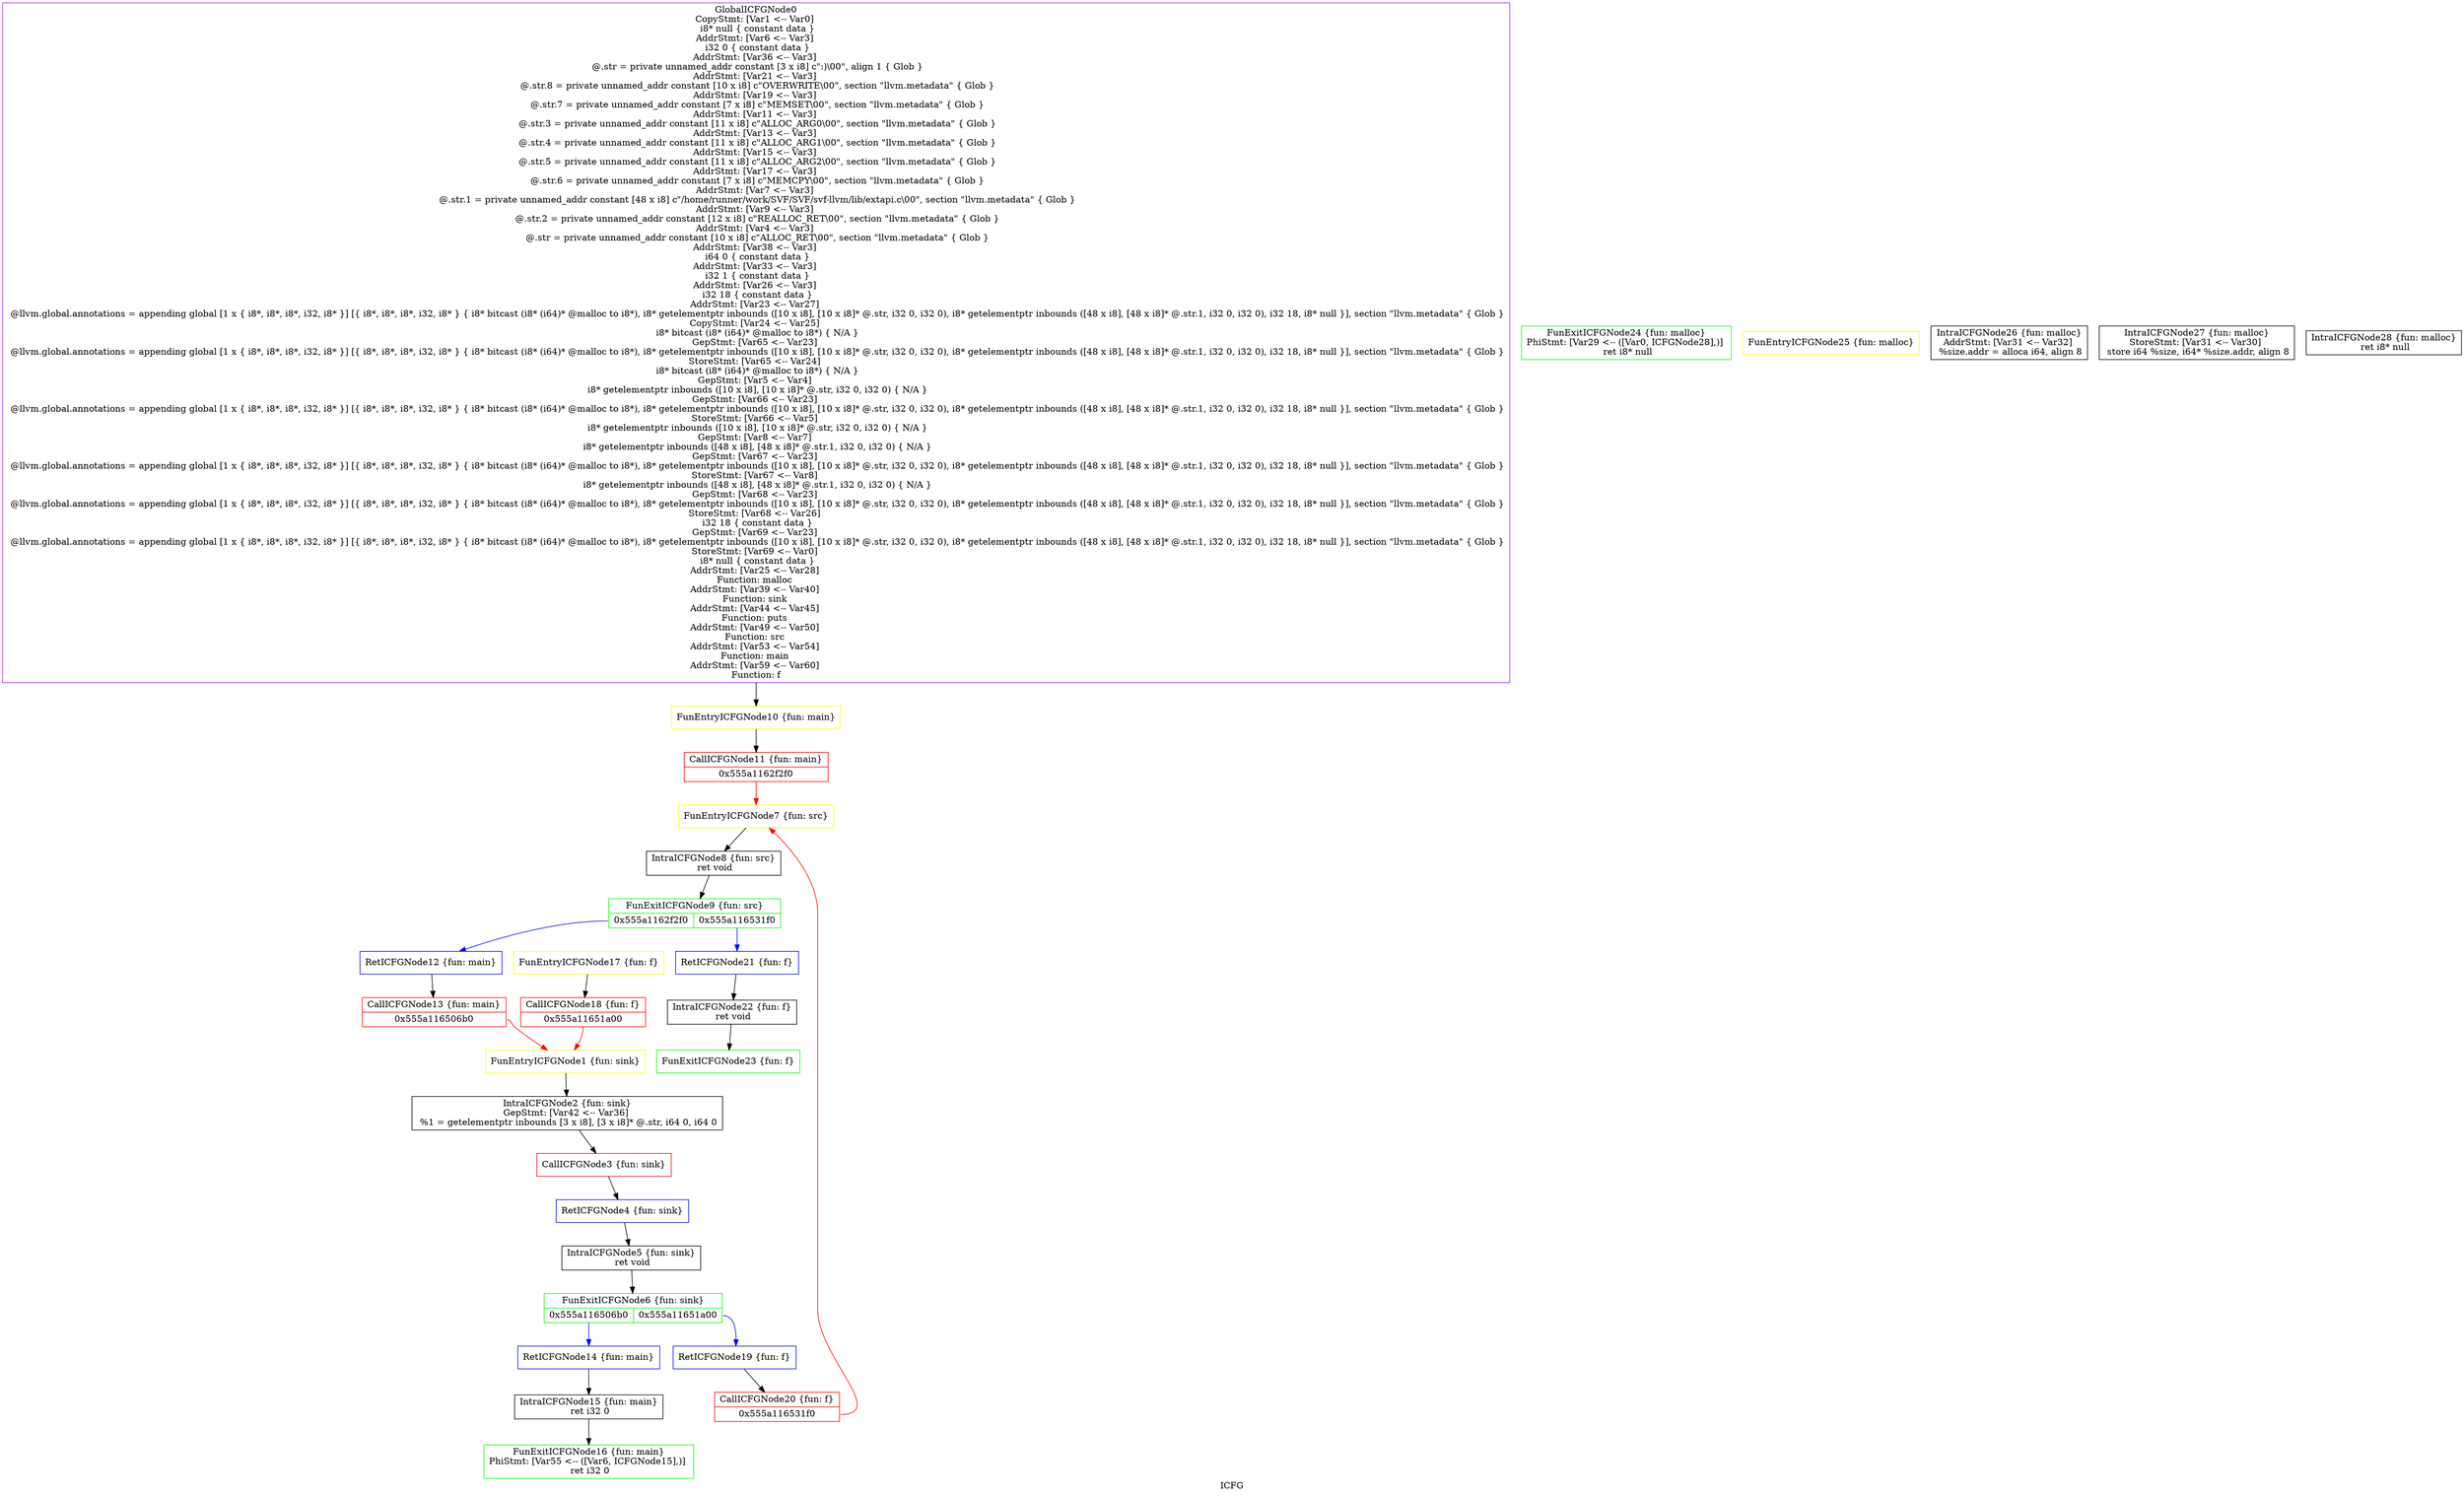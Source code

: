 digraph "ICFG" {
	label="ICFG";

	Node0x555a1162db10 [shape=record,color=purple,label="{GlobalICFGNode0\nCopyStmt: [Var1 \<-- Var0]  \n i8* null \{ constant data \}\nAddrStmt: [Var6 \<-- Var3]  \n i32 0 \{ constant data \}\nAddrStmt: [Var36 \<-- Var3]  \n @.str = private unnamed_addr constant [3 x i8] c\":)\\00\", align 1 \{ Glob  \}\nAddrStmt: [Var21 \<-- Var3]  \n @.str.8 = private unnamed_addr constant [10 x i8] c\"OVERWRITE\\00\", section \"llvm.metadata\" \{ Glob  \}\nAddrStmt: [Var19 \<-- Var3]  \n @.str.7 = private unnamed_addr constant [7 x i8] c\"MEMSET\\00\", section \"llvm.metadata\" \{ Glob  \}\nAddrStmt: [Var11 \<-- Var3]  \n @.str.3 = private unnamed_addr constant [11 x i8] c\"ALLOC_ARG0\\00\", section \"llvm.metadata\" \{ Glob  \}\nAddrStmt: [Var13 \<-- Var3]  \n @.str.4 = private unnamed_addr constant [11 x i8] c\"ALLOC_ARG1\\00\", section \"llvm.metadata\" \{ Glob  \}\nAddrStmt: [Var15 \<-- Var3]  \n @.str.5 = private unnamed_addr constant [11 x i8] c\"ALLOC_ARG2\\00\", section \"llvm.metadata\" \{ Glob  \}\nAddrStmt: [Var17 \<-- Var3]  \n @.str.6 = private unnamed_addr constant [7 x i8] c\"MEMCPY\\00\", section \"llvm.metadata\" \{ Glob  \}\nAddrStmt: [Var7 \<-- Var3]  \n @.str.1 = private unnamed_addr constant [48 x i8] c\"/home/runner/work/SVF/SVF/svf-llvm/lib/extapi.c\\00\", section \"llvm.metadata\" \{ Glob  \}\nAddrStmt: [Var9 \<-- Var3]  \n @.str.2 = private unnamed_addr constant [12 x i8] c\"REALLOC_RET\\00\", section \"llvm.metadata\" \{ Glob  \}\nAddrStmt: [Var4 \<-- Var3]  \n @.str = private unnamed_addr constant [10 x i8] c\"ALLOC_RET\\00\", section \"llvm.metadata\" \{ Glob  \}\nAddrStmt: [Var38 \<-- Var3]  \n i64 0 \{ constant data \}\nAddrStmt: [Var33 \<-- Var3]  \n i32 1 \{ constant data \}\nAddrStmt: [Var26 \<-- Var3]  \n i32 18 \{ constant data \}\nAddrStmt: [Var23 \<-- Var27]  \n @llvm.global.annotations = appending global [1 x \{ i8*, i8*, i8*, i32, i8* \}] [\{ i8*, i8*, i8*, i32, i8* \} \{ i8* bitcast (i8* (i64)* @malloc to i8*), i8* getelementptr inbounds ([10 x i8], [10 x i8]* @.str, i32 0, i32 0), i8* getelementptr inbounds ([48 x i8], [48 x i8]* @.str.1, i32 0, i32 0), i32 18, i8* null \}], section \"llvm.metadata\" \{ Glob  \}\nCopyStmt: [Var24 \<-- Var25]  \n i8* bitcast (i8* (i64)* @malloc to i8*) \{ N/A \}\nGepStmt: [Var65 \<-- Var23]  \n @llvm.global.annotations = appending global [1 x \{ i8*, i8*, i8*, i32, i8* \}] [\{ i8*, i8*, i8*, i32, i8* \} \{ i8* bitcast (i8* (i64)* @malloc to i8*), i8* getelementptr inbounds ([10 x i8], [10 x i8]* @.str, i32 0, i32 0), i8* getelementptr inbounds ([48 x i8], [48 x i8]* @.str.1, i32 0, i32 0), i32 18, i8* null \}], section \"llvm.metadata\" \{ Glob  \}\nStoreStmt: [Var65 \<-- Var24]  \n i8* bitcast (i8* (i64)* @malloc to i8*) \{ N/A \}\nGepStmt: [Var5 \<-- Var4]  \n i8* getelementptr inbounds ([10 x i8], [10 x i8]* @.str, i32 0, i32 0) \{ N/A \}\nGepStmt: [Var66 \<-- Var23]  \n @llvm.global.annotations = appending global [1 x \{ i8*, i8*, i8*, i32, i8* \}] [\{ i8*, i8*, i8*, i32, i8* \} \{ i8* bitcast (i8* (i64)* @malloc to i8*), i8* getelementptr inbounds ([10 x i8], [10 x i8]* @.str, i32 0, i32 0), i8* getelementptr inbounds ([48 x i8], [48 x i8]* @.str.1, i32 0, i32 0), i32 18, i8* null \}], section \"llvm.metadata\" \{ Glob  \}\nStoreStmt: [Var66 \<-- Var5]  \n i8* getelementptr inbounds ([10 x i8], [10 x i8]* @.str, i32 0, i32 0) \{ N/A \}\nGepStmt: [Var8 \<-- Var7]  \n i8* getelementptr inbounds ([48 x i8], [48 x i8]* @.str.1, i32 0, i32 0) \{ N/A \}\nGepStmt: [Var67 \<-- Var23]  \n @llvm.global.annotations = appending global [1 x \{ i8*, i8*, i8*, i32, i8* \}] [\{ i8*, i8*, i8*, i32, i8* \} \{ i8* bitcast (i8* (i64)* @malloc to i8*), i8* getelementptr inbounds ([10 x i8], [10 x i8]* @.str, i32 0, i32 0), i8* getelementptr inbounds ([48 x i8], [48 x i8]* @.str.1, i32 0, i32 0), i32 18, i8* null \}], section \"llvm.metadata\" \{ Glob  \}\nStoreStmt: [Var67 \<-- Var8]  \n i8* getelementptr inbounds ([48 x i8], [48 x i8]* @.str.1, i32 0, i32 0) \{ N/A \}\nGepStmt: [Var68 \<-- Var23]  \n @llvm.global.annotations = appending global [1 x \{ i8*, i8*, i8*, i32, i8* \}] [\{ i8*, i8*, i8*, i32, i8* \} \{ i8* bitcast (i8* (i64)* @malloc to i8*), i8* getelementptr inbounds ([10 x i8], [10 x i8]* @.str, i32 0, i32 0), i8* getelementptr inbounds ([48 x i8], [48 x i8]* @.str.1, i32 0, i32 0), i32 18, i8* null \}], section \"llvm.metadata\" \{ Glob  \}\nStoreStmt: [Var68 \<-- Var26]  \n i32 18 \{ constant data \}\nGepStmt: [Var69 \<-- Var23]  \n @llvm.global.annotations = appending global [1 x \{ i8*, i8*, i8*, i32, i8* \}] [\{ i8*, i8*, i8*, i32, i8* \} \{ i8* bitcast (i8* (i64)* @malloc to i8*), i8* getelementptr inbounds ([10 x i8], [10 x i8]* @.str, i32 0, i32 0), i8* getelementptr inbounds ([48 x i8], [48 x i8]* @.str.1, i32 0, i32 0), i32 18, i8* null \}], section \"llvm.metadata\" \{ Glob  \}\nStoreStmt: [Var69 \<-- Var0]  \n i8* null \{ constant data \}\nAddrStmt: [Var25 \<-- Var28]  \nFunction: malloc \nAddrStmt: [Var39 \<-- Var40]  \nFunction: sink \nAddrStmt: [Var44 \<-- Var45]  \nFunction: puts \nAddrStmt: [Var49 \<-- Var50]  \nFunction: src \nAddrStmt: [Var53 \<-- Var54]  \nFunction: main \nAddrStmt: [Var59 \<-- Var60]  \nFunction: f }"];
	Node0x555a1162db10 -> Node0x555a1162f210[style=solid];
	Node0x555a11660c10 [shape=record,color=yellow,label="{FunEntryICFGNode1 \{fun: sink\}}"];
	Node0x555a11660c10 -> Node0x555a11692940[style=solid];
	Node0x555a11692940 [shape=record,color=black,label="{IntraICFGNode2 \{fun: sink\}\nGepStmt: [Var42 \<-- Var36]  \n   %1 = getelementptr inbounds [3 x i8], [3 x i8]* @.str, i64 0, i64 0 }"];
	Node0x555a11692940 -> Node0x555a11630230[style=solid];
	Node0x555a11630230 [shape=record,color=red,label="{CallICFGNode3 \{fun: sink\}}"];
	Node0x555a11630230 -> Node0x555a11654f00[style=solid];
	Node0x555a11654f00 [shape=record,color=blue,label="{RetICFGNode4 \{fun: sink\}}"];
	Node0x555a11654f00 -> Node0x555a1168f020[style=solid];
	Node0x555a1168f020 [shape=record,color=black,label="{IntraICFGNode5 \{fun: sink\}\n   ret void }"];
	Node0x555a1168f020 -> Node0x555a1168fbe0[style=solid];
	Node0x555a1168fbe0 [shape=record,color=green,label="{FunExitICFGNode6 \{fun: sink\}|{<s0>0x555a116506b0|<s1>0x555a11651a00}}"];
	Node0x555a1168fbe0:s0 -> Node0x555a116235e0[style=solid,color=blue];
	Node0x555a1168fbe0:s1 -> Node0x555a1169a1d0[style=solid,color=blue];
	Node0x555a1162f810 [shape=record,color=yellow,label="{FunEntryICFGNode7 \{fun: src\}}"];
	Node0x555a1162f810 -> Node0x555a11694ae0[style=solid];
	Node0x555a11694ae0 [shape=record,color=black,label="{IntraICFGNode8 \{fun: src\}\n   ret void }"];
	Node0x555a11694ae0 -> Node0x555a11695f00[style=solid];
	Node0x555a11695f00 [shape=record,color=green,label="{FunExitICFGNode9 \{fun: src\}|{<s0>0x555a1162f2f0|<s1>0x555a116531f0}}"];
	Node0x555a11695f00:s0 -> Node0x555a1162b3c0[style=solid,color=blue];
	Node0x555a11695f00:s1 -> Node0x555a1169f250[style=solid,color=blue];
	Node0x555a1162f210 [shape=record,color=yellow,label="{FunEntryICFGNode10 \{fun: main\}}"];
	Node0x555a1162f210 -> Node0x555a1162a480[style=solid];
	Node0x555a1162a480 [shape=record,color=red,label="{CallICFGNode11 \{fun: main\}|{<s0>0x555a1162f2f0}}"];
	Node0x555a1162a480:s0 -> Node0x555a1162f810[style=solid,color=red];
	Node0x555a1162b3c0 [shape=record,color=blue,label="{RetICFGNode12 \{fun: main\}}"];
	Node0x555a1162b3c0 -> Node0x555a11696a60[style=solid];
	Node0x555a11696a60 [shape=record,color=red,label="{CallICFGNode13 \{fun: main\}|{<s0>0x555a116506b0}}"];
	Node0x555a11696a60:s0 -> Node0x555a11660c10[style=solid,color=red];
	Node0x555a116235e0 [shape=record,color=blue,label="{RetICFGNode14 \{fun: main\}}"];
	Node0x555a116235e0 -> Node0x555a116984f0[style=solid];
	Node0x555a116984f0 [shape=record,color=black,label="{IntraICFGNode15 \{fun: main\}\n   ret i32 0 }"];
	Node0x555a116984f0 -> Node0x555a11699420[style=solid];
	Node0x555a11699420 [shape=record,color=green,label="{FunExitICFGNode16 \{fun: main\}\nPhiStmt: [Var55 \<-- ([Var6, ICFGNode15],)]  \n   ret i32 0 }"];
	Node0x555a1161d3b0 [shape=record,color=yellow,label="{FunEntryICFGNode17 \{fun: f\}}"];
	Node0x555a1161d3b0 -> Node0x555a11696170[style=solid];
	Node0x555a11696170 [shape=record,color=red,label="{CallICFGNode18 \{fun: f\}|{<s0>0x555a11651a00}}"];
	Node0x555a11696170:s0 -> Node0x555a11660c10[style=solid,color=red];
	Node0x555a1169a1d0 [shape=record,color=blue,label="{RetICFGNode19 \{fun: f\}}"];
	Node0x555a1169a1d0 -> Node0x555a116947c0[style=solid];
	Node0x555a116947c0 [shape=record,color=red,label="{CallICFGNode20 \{fun: f\}|{<s0>0x555a116531f0}}"];
	Node0x555a116947c0:s0 -> Node0x555a1162f810[style=solid,color=red];
	Node0x555a1169f250 [shape=record,color=blue,label="{RetICFGNode21 \{fun: f\}}"];
	Node0x555a1169f250 -> Node0x555a1169fc40[style=solid];
	Node0x555a1169fc40 [shape=record,color=black,label="{IntraICFGNode22 \{fun: f\}\n   ret void }"];
	Node0x555a1169fc40 -> Node0x555a116a0fa0[style=solid];
	Node0x555a116a0fa0 [shape=record,color=green,label="{FunExitICFGNode23 \{fun: f\}}"];
	Node0x555a1163ee70 [shape=record,color=green,label="{FunExitICFGNode24 \{fun: malloc\}\nPhiStmt: [Var29 \<-- ([Var0, ICFGNode28],)]  \n   ret i8* null }"];
	Node0x555a1169ec00 [shape=record,color=yellow,label="{FunEntryICFGNode25 \{fun: malloc\}}"];
	Node0x555a1163d560 [shape=record,color=black,label="{IntraICFGNode26 \{fun: malloc\}\nAddrStmt: [Var31 \<-- Var32]  \n   %size.addr = alloca i64, align 8 }"];
	Node0x555a1163d0c0 [shape=record,color=black,label="{IntraICFGNode27 \{fun: malloc\}\nStoreStmt: [Var31 \<-- Var30]  \n   store i64 %size, i64* %size.addr, align 8 }"];
	Node0x555a1163ba50 [shape=record,color=black,label="{IntraICFGNode28 \{fun: malloc\}\n   ret i8* null }"];
}
